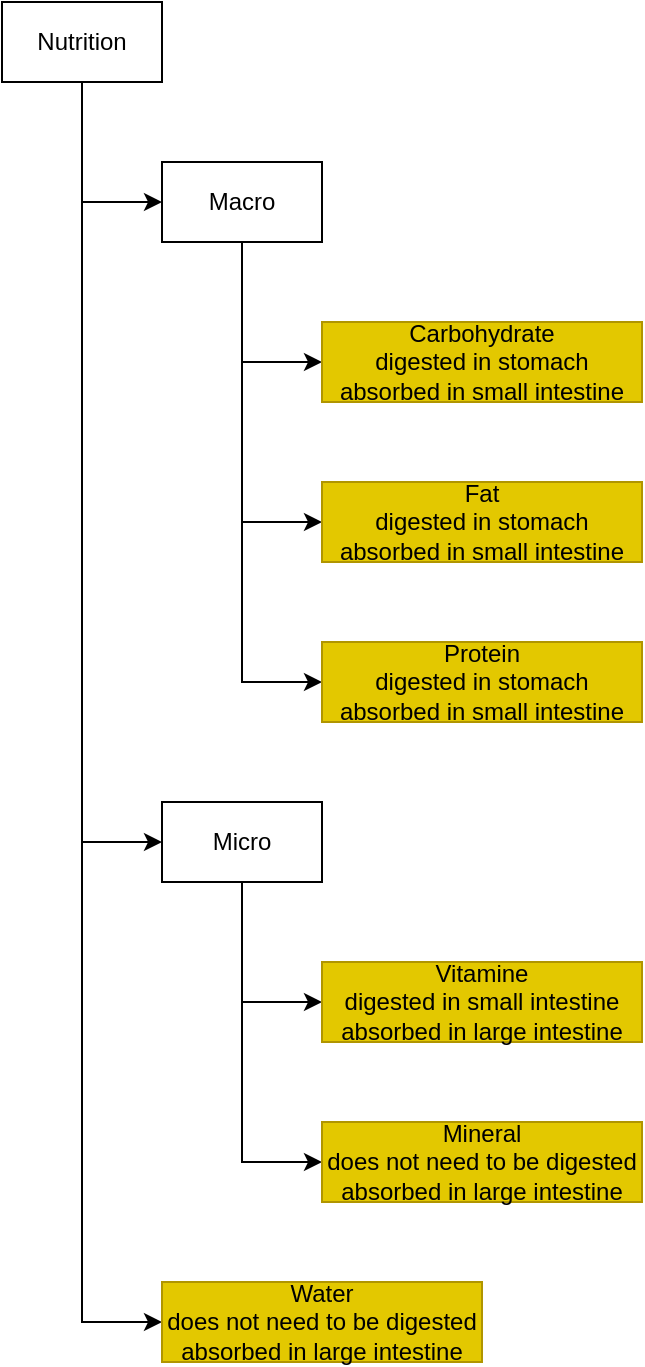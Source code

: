<mxfile>
    <diagram id="_4Qxscl8KxDFcGghqFVp" name="Nutritions">
        <mxGraphModel dx="660" dy="593" grid="1" gridSize="10" guides="1" tooltips="1" connect="1" arrows="1" fold="1" page="1" pageScale="1" pageWidth="850" pageHeight="1100" math="0" shadow="0">
            <root>
                <mxCell id="0"/>
                <mxCell id="1" parent="0"/>
                <mxCell id="xNlJhrpEdIG6aKXMhBtq-4" style="rounded=0;orthogonalLoop=1;jettySize=auto;html=1;edgeStyle=orthogonalEdgeStyle;" parent="1" source="xNlJhrpEdIG6aKXMhBtq-1" target="xNlJhrpEdIG6aKXMhBtq-2" edge="1">
                    <mxGeometry relative="1" as="geometry">
                        <Array as="points">
                            <mxPoint x="80" y="140"/>
                        </Array>
                    </mxGeometry>
                </mxCell>
                <mxCell id="xNlJhrpEdIG6aKXMhBtq-5" style="edgeStyle=orthogonalEdgeStyle;rounded=0;orthogonalLoop=1;jettySize=auto;html=1;" parent="1" source="xNlJhrpEdIG6aKXMhBtq-1" target="xNlJhrpEdIG6aKXMhBtq-3" edge="1">
                    <mxGeometry relative="1" as="geometry">
                        <Array as="points">
                            <mxPoint x="80" y="460"/>
                        </Array>
                    </mxGeometry>
                </mxCell>
                <mxCell id="xNlJhrpEdIG6aKXMhBtq-17" style="edgeStyle=orthogonalEdgeStyle;rounded=0;orthogonalLoop=1;jettySize=auto;html=1;" parent="1" source="xNlJhrpEdIG6aKXMhBtq-1" target="xNlJhrpEdIG6aKXMhBtq-16" edge="1">
                    <mxGeometry relative="1" as="geometry">
                        <mxPoint x="100" y="700" as="targetPoint"/>
                        <Array as="points">
                            <mxPoint x="80" y="700"/>
                        </Array>
                    </mxGeometry>
                </mxCell>
                <mxCell id="xNlJhrpEdIG6aKXMhBtq-1" value="Nutrition" style="rounded=0;whiteSpace=wrap;html=1;" parent="1" vertex="1">
                    <mxGeometry x="40" y="40" width="80" height="40" as="geometry"/>
                </mxCell>
                <mxCell id="xNlJhrpEdIG6aKXMhBtq-7" style="edgeStyle=orthogonalEdgeStyle;rounded=0;orthogonalLoop=1;jettySize=auto;html=1;" parent="1" source="xNlJhrpEdIG6aKXMhBtq-2" target="xNlJhrpEdIG6aKXMhBtq-6" edge="1">
                    <mxGeometry relative="1" as="geometry">
                        <Array as="points">
                            <mxPoint x="160" y="220"/>
                        </Array>
                    </mxGeometry>
                </mxCell>
                <mxCell id="xNlJhrpEdIG6aKXMhBtq-10" style="edgeStyle=orthogonalEdgeStyle;rounded=0;orthogonalLoop=1;jettySize=auto;html=1;" parent="1" source="xNlJhrpEdIG6aKXMhBtq-2" target="xNlJhrpEdIG6aKXMhBtq-8" edge="1">
                    <mxGeometry relative="1" as="geometry">
                        <Array as="points">
                            <mxPoint x="160" y="300"/>
                        </Array>
                    </mxGeometry>
                </mxCell>
                <mxCell id="xNlJhrpEdIG6aKXMhBtq-11" style="edgeStyle=orthogonalEdgeStyle;rounded=0;orthogonalLoop=1;jettySize=auto;html=1;" parent="1" source="xNlJhrpEdIG6aKXMhBtq-2" target="xNlJhrpEdIG6aKXMhBtq-9" edge="1">
                    <mxGeometry relative="1" as="geometry">
                        <Array as="points">
                            <mxPoint x="160" y="380"/>
                        </Array>
                    </mxGeometry>
                </mxCell>
                <mxCell id="xNlJhrpEdIG6aKXMhBtq-2" value="Macro" style="rounded=0;whiteSpace=wrap;html=1;" parent="1" vertex="1">
                    <mxGeometry x="120" y="120" width="80" height="40" as="geometry"/>
                </mxCell>
                <mxCell id="xNlJhrpEdIG6aKXMhBtq-14" style="edgeStyle=orthogonalEdgeStyle;rounded=0;orthogonalLoop=1;jettySize=auto;html=1;" parent="1" source="xNlJhrpEdIG6aKXMhBtq-3" target="xNlJhrpEdIG6aKXMhBtq-12" edge="1">
                    <mxGeometry relative="1" as="geometry">
                        <Array as="points">
                            <mxPoint x="160" y="540"/>
                        </Array>
                    </mxGeometry>
                </mxCell>
                <mxCell id="xNlJhrpEdIG6aKXMhBtq-15" style="edgeStyle=orthogonalEdgeStyle;rounded=0;orthogonalLoop=1;jettySize=auto;html=1;" parent="1" source="xNlJhrpEdIG6aKXMhBtq-3" target="xNlJhrpEdIG6aKXMhBtq-13" edge="1">
                    <mxGeometry relative="1" as="geometry">
                        <Array as="points">
                            <mxPoint x="160" y="620"/>
                        </Array>
                    </mxGeometry>
                </mxCell>
                <mxCell id="xNlJhrpEdIG6aKXMhBtq-3" value="Micro" style="rounded=0;whiteSpace=wrap;html=1;" parent="1" vertex="1">
                    <mxGeometry x="120" y="440" width="80" height="40" as="geometry"/>
                </mxCell>
                <mxCell id="xNlJhrpEdIG6aKXMhBtq-6" value="Carbohydrate&lt;br&gt;digested in stomach&lt;br&gt;absorbed in small intestine" style="rounded=0;whiteSpace=wrap;html=1;fillColor=#e3c800;fontColor=#000000;strokeColor=#B09500;" parent="1" vertex="1">
                    <mxGeometry x="200" y="200" width="160" height="40" as="geometry"/>
                </mxCell>
                <mxCell id="xNlJhrpEdIG6aKXMhBtq-8" value="Fat&lt;br&gt;digested in stomach&lt;br&gt;absorbed in small intestine" style="rounded=0;whiteSpace=wrap;html=1;fillColor=#e3c800;fontColor=#000000;strokeColor=#B09500;" parent="1" vertex="1">
                    <mxGeometry x="200" y="280" width="160" height="40" as="geometry"/>
                </mxCell>
                <mxCell id="xNlJhrpEdIG6aKXMhBtq-9" value="Protein&lt;br&gt;digested in stomach&lt;br&gt;absorbed in small intestine" style="rounded=0;whiteSpace=wrap;html=1;fillColor=#e3c800;fontColor=#000000;strokeColor=#B09500;" parent="1" vertex="1">
                    <mxGeometry x="200" y="360" width="160" height="40" as="geometry"/>
                </mxCell>
                <mxCell id="xNlJhrpEdIG6aKXMhBtq-12" value="Vitamine&lt;br&gt;digested in small intestine&lt;br&gt;absorbed in large intestine" style="rounded=0;whiteSpace=wrap;html=1;fillColor=#e3c800;fontColor=#000000;strokeColor=#B09500;" parent="1" vertex="1">
                    <mxGeometry x="200" y="520" width="160" height="40" as="geometry"/>
                </mxCell>
                <mxCell id="xNlJhrpEdIG6aKXMhBtq-13" value="Mineral&lt;br&gt;does not need to be digested&lt;br&gt;absorbed in large intestine" style="rounded=0;whiteSpace=wrap;html=1;fillColor=#e3c800;fontColor=#000000;strokeColor=#B09500;" parent="1" vertex="1">
                    <mxGeometry x="200" y="600" width="160" height="40" as="geometry"/>
                </mxCell>
                <mxCell id="xNlJhrpEdIG6aKXMhBtq-16" value="Water&lt;br&gt;does not need to be digested&lt;br&gt;absorbed in large intestine" style="rounded=0;whiteSpace=wrap;html=1;fillColor=#e3c800;fontColor=#000000;strokeColor=#B09500;" parent="1" vertex="1">
                    <mxGeometry x="120" y="680" width="160" height="40" as="geometry"/>
                </mxCell>
            </root>
        </mxGraphModel>
    </diagram>
    <diagram id="iyHQ-dwRMJEIXTPcaYET" name="Digesting">
        <mxGraphModel dx="660" dy="593" grid="1" gridSize="10" guides="1" tooltips="1" connect="1" arrows="1" fold="1" page="1" pageScale="1" pageWidth="850" pageHeight="1100" math="0" shadow="0">
            <root>
                <mxCell id="a6kmWVVtBok0m21uVS9C-0"/>
                <mxCell id="a6kmWVVtBok0m21uVS9C-1" parent="a6kmWVVtBok0m21uVS9C-0"/>
                <mxCell id="a6kmWVVtBok0m21uVS9C-5" value="" style="edgeStyle=none;html=1;" parent="a6kmWVVtBok0m21uVS9C-1" source="a6kmWVVtBok0m21uVS9C-2" target="a6kmWVVtBok0m21uVS9C-4" edge="1">
                    <mxGeometry relative="1" as="geometry"/>
                </mxCell>
                <mxCell id="a6kmWVVtBok0m21uVS9C-2" value="Food" style="shape=hexagon;perimeter=hexagonPerimeter2;whiteSpace=wrap;html=1;fixedSize=1;" parent="a6kmWVVtBok0m21uVS9C-1" vertex="1">
                    <mxGeometry x="160" y="50" width="120" height="80" as="geometry"/>
                </mxCell>
                <mxCell id="a6kmWVVtBok0m21uVS9C-7" value="" style="edgeStyle=none;html=1;" parent="a6kmWVVtBok0m21uVS9C-1" source="a6kmWVVtBok0m21uVS9C-4" target="a6kmWVVtBok0m21uVS9C-6" edge="1">
                    <mxGeometry relative="1" as="geometry"/>
                </mxCell>
                <mxCell id="a6kmWVVtBok0m21uVS9C-4" value="Stomach" style="whiteSpace=wrap;html=1;" parent="a6kmWVVtBok0m21uVS9C-1" vertex="1">
                    <mxGeometry x="160" y="200" width="120" height="40" as="geometry"/>
                </mxCell>
                <mxCell id="a6kmWVVtBok0m21uVS9C-9" value="" style="edgeStyle=none;html=1;" parent="a6kmWVVtBok0m21uVS9C-1" source="a6kmWVVtBok0m21uVS9C-6" target="a6kmWVVtBok0m21uVS9C-8" edge="1">
                    <mxGeometry relative="1" as="geometry">
                        <mxPoint x="220" y="440" as="sourcePoint"/>
                        <mxPoint x="220" y="480" as="targetPoint"/>
                    </mxGeometry>
                </mxCell>
                <mxCell id="a6kmWVVtBok0m21uVS9C-6" value="Small Intestine" style="whiteSpace=wrap;html=1;" parent="a6kmWVVtBok0m21uVS9C-1" vertex="1">
                    <mxGeometry x="160" y="320" width="120" height="40" as="geometry"/>
                </mxCell>
                <mxCell id="a6kmWVVtBok0m21uVS9C-11" value="" style="edgeStyle=none;html=1;" parent="a6kmWVVtBok0m21uVS9C-1" source="a6kmWVVtBok0m21uVS9C-8" target="a6kmWVVtBok0m21uVS9C-10" edge="1">
                    <mxGeometry relative="1" as="geometry">
                        <mxPoint x="220" y="520" as="sourcePoint"/>
                    </mxGeometry>
                </mxCell>
                <mxCell id="a6kmWVVtBok0m21uVS9C-8" value="Large Intestine" style="whiteSpace=wrap;html=1;" parent="a6kmWVVtBok0m21uVS9C-1" vertex="1">
                    <mxGeometry x="160" y="440" width="120" height="40" as="geometry"/>
                </mxCell>
                <mxCell id="a6kmWVVtBok0m21uVS9C-10" value="Rectum" style="whiteSpace=wrap;html=1;" parent="a6kmWVVtBok0m21uVS9C-1" vertex="1">
                    <mxGeometry x="160" y="560" width="120" height="40" as="geometry"/>
                </mxCell>
                <mxCell id="a6kmWVVtBok0m21uVS9C-15" style="edgeStyle=none;html=1;" parent="a6kmWVVtBok0m21uVS9C-1" source="a6kmWVVtBok0m21uVS9C-14" target="a6kmWVVtBok0m21uVS9C-4" edge="1">
                    <mxGeometry relative="1" as="geometry"/>
                </mxCell>
                <mxCell id="a6kmWVVtBok0m21uVS9C-14" value="Digests Food Into Nutritions" style="shape=note;whiteSpace=wrap;html=1;backgroundOutline=1;darkOpacity=0.05;align=left;" parent="a6kmWVVtBok0m21uVS9C-1" vertex="1">
                    <mxGeometry x="360" y="180" width="160" height="80" as="geometry"/>
                </mxCell>
                <mxCell id="a6kmWVVtBok0m21uVS9C-19" style="edgeStyle=none;html=1;" parent="a6kmWVVtBok0m21uVS9C-1" source="a6kmWVVtBok0m21uVS9C-16" target="a6kmWVVtBok0m21uVS9C-6" edge="1">
                    <mxGeometry relative="1" as="geometry"/>
                </mxCell>
                <mxCell id="a6kmWVVtBok0m21uVS9C-16" value="Absorbs:&lt;br&gt;* carbohydrates (partially)&lt;br&gt;* fat (most)&lt;br&gt;* protein (most)&lt;br&gt;* vitamin (most)&lt;br&gt;* mineral (most)&lt;br&gt;* water (partially)" style="shape=note;whiteSpace=wrap;html=1;backgroundOutline=1;darkOpacity=0.05;align=left;" parent="a6kmWVVtBok0m21uVS9C-1" vertex="1">
                    <mxGeometry x="360" y="280" width="160" height="120" as="geometry"/>
                </mxCell>
                <mxCell id="a6kmWVVtBok0m21uVS9C-20" style="edgeStyle=none;html=1;" parent="a6kmWVVtBok0m21uVS9C-1" source="a6kmWVVtBok0m21uVS9C-17" target="a6kmWVVtBok0m21uVS9C-8" edge="1">
                    <mxGeometry relative="1" as="geometry"/>
                </mxCell>
                <mxCell id="a6kmWVVtBok0m21uVS9C-17" value="Absorbs remaining nutritions and all water" style="shape=note;whiteSpace=wrap;html=1;backgroundOutline=1;darkOpacity=0.05;align=left;" parent="a6kmWVVtBok0m21uVS9C-1" vertex="1">
                    <mxGeometry x="360" y="420" width="160" height="80" as="geometry"/>
                </mxCell>
                <mxCell id="a6kmWVVtBok0m21uVS9C-21" style="edgeStyle=none;html=1;" parent="a6kmWVVtBok0m21uVS9C-1" source="a6kmWVVtBok0m21uVS9C-18" target="a6kmWVVtBok0m21uVS9C-10" edge="1">
                    <mxGeometry relative="1" as="geometry"/>
                </mxCell>
                <mxCell id="a6kmWVVtBok0m21uVS9C-18" value="collects waste ready for disposal" style="shape=note;whiteSpace=wrap;html=1;backgroundOutline=1;darkOpacity=0.05;align=left;" parent="a6kmWVVtBok0m21uVS9C-1" vertex="1">
                    <mxGeometry x="360" y="540" width="160" height="80" as="geometry"/>
                </mxCell>
            </root>
        </mxGraphModel>
    </diagram>
    <diagram id="XHhh8cZ63wbK2QSTzd7u" name="Nutrition Distribution">
        <mxGraphModel dx="660" dy="593" grid="1" gridSize="10" guides="1" tooltips="1" connect="1" arrows="1" fold="1" page="1" pageScale="1" pageWidth="850" pageHeight="1100" math="0" shadow="0">
            <root>
                <mxCell id="GVXA5sLUDpfmoQ_hbjsg-0"/>
                <mxCell id="GVXA5sLUDpfmoQ_hbjsg-1" parent="GVXA5sLUDpfmoQ_hbjsg-0"/>
                <mxCell id="GVXA5sLUDpfmoQ_hbjsg-4" value="nutritions" style="edgeStyle=orthogonalEdgeStyle;html=1;" parent="GVXA5sLUDpfmoQ_hbjsg-1" source="GVXA5sLUDpfmoQ_hbjsg-2" target="GVXA5sLUDpfmoQ_hbjsg-3" edge="1">
                    <mxGeometry relative="1" as="geometry">
                        <Array as="points">
                            <mxPoint x="270" y="170"/>
                            <mxPoint x="270" y="170"/>
                        </Array>
                    </mxGeometry>
                </mxCell>
                <mxCell id="GVXA5sLUDpfmoQ_hbjsg-2" value="intestines" style="rounded=0;whiteSpace=wrap;html=1;fillColor=#e51400;strokeColor=#B20000;fontColor=#ffffff;" parent="GVXA5sLUDpfmoQ_hbjsg-1" vertex="1">
                    <mxGeometry x="120" y="160" width="80" height="40" as="geometry"/>
                </mxCell>
                <mxCell id="GVXA5sLUDpfmoQ_hbjsg-6" value="nutritions" style="edgeStyle=orthogonalEdgeStyle;html=1;" parent="GVXA5sLUDpfmoQ_hbjsg-1" source="GVXA5sLUDpfmoQ_hbjsg-3" target="GVXA5sLUDpfmoQ_hbjsg-5" edge="1">
                    <mxGeometry relative="1" as="geometry">
                        <Array as="points">
                            <mxPoint x="390" y="170"/>
                            <mxPoint x="390" y="170"/>
                        </Array>
                    </mxGeometry>
                </mxCell>
                <mxCell id="GVXA5sLUDpfmoQ_hbjsg-9" value="nutritions" style="edgeStyle=orthogonalEdgeStyle;html=1;" parent="GVXA5sLUDpfmoQ_hbjsg-1" source="GVXA5sLUDpfmoQ_hbjsg-3" target="GVXA5sLUDpfmoQ_hbjsg-8" edge="1">
                    <mxGeometry x="0.286" relative="1" as="geometry">
                        <Array as="points">
                            <mxPoint x="350" y="250"/>
                        </Array>
                        <mxPoint as="offset"/>
                    </mxGeometry>
                </mxCell>
                <mxCell id="GVXA5sLUDpfmoQ_hbjsg-16" value="glycogen and fat" style="edgeStyle=orthogonalEdgeStyle;html=1;" parent="GVXA5sLUDpfmoQ_hbjsg-1" source="GVXA5sLUDpfmoQ_hbjsg-3" target="GVXA5sLUDpfmoQ_hbjsg-15" edge="1">
                    <mxGeometry x="0.143" relative="1" as="geometry">
                        <Array as="points">
                            <mxPoint x="290" y="250"/>
                        </Array>
                        <mxPoint as="offset"/>
                    </mxGeometry>
                </mxCell>
                <mxCell id="GVXA5sLUDpfmoQ_hbjsg-18" value="glycogen" style="edgeStyle=orthogonalEdgeStyle;html=1;" parent="GVXA5sLUDpfmoQ_hbjsg-1" source="GVXA5sLUDpfmoQ_hbjsg-3" target="GVXA5sLUDpfmoQ_hbjsg-2" edge="1">
                    <mxGeometry relative="1" as="geometry">
                        <Array as="points">
                            <mxPoint x="240" y="190"/>
                            <mxPoint x="240" y="190"/>
                        </Array>
                    </mxGeometry>
                </mxCell>
                <mxCell id="GVXA5sLUDpfmoQ_hbjsg-3" value="blood" style="rounded=0;whiteSpace=wrap;html=1;" parent="GVXA5sLUDpfmoQ_hbjsg-1" vertex="1">
                    <mxGeometry x="280" y="160" width="80" height="40" as="geometry"/>
                </mxCell>
                <mxCell id="GVXA5sLUDpfmoQ_hbjsg-7" value="nutritions" style="edgeStyle=orthogonalEdgeStyle;html=1;" parent="GVXA5sLUDpfmoQ_hbjsg-1" source="GVXA5sLUDpfmoQ_hbjsg-5" target="GVXA5sLUDpfmoQ_hbjsg-3" edge="1">
                    <mxGeometry relative="1" as="geometry">
                        <Array as="points">
                            <mxPoint x="400" y="190"/>
                            <mxPoint x="400" y="190"/>
                        </Array>
                    </mxGeometry>
                </mxCell>
                <mxCell id="GVXA5sLUDpfmoQ_hbjsg-5" value="Liver" style="rounded=0;whiteSpace=wrap;html=1;" parent="GVXA5sLUDpfmoQ_hbjsg-1" vertex="1">
                    <mxGeometry x="440" y="160" width="80" height="40" as="geometry"/>
                </mxCell>
                <mxCell id="GVXA5sLUDpfmoQ_hbjsg-10" value="nutritions" style="edgeStyle=orthogonalEdgeStyle;html=1;" parent="GVXA5sLUDpfmoQ_hbjsg-1" source="GVXA5sLUDpfmoQ_hbjsg-8" target="GVXA5sLUDpfmoQ_hbjsg-3" edge="1">
                    <mxGeometry x="-0.445" relative="1" as="geometry">
                        <Array as="points">
                            <mxPoint x="330" y="270"/>
                        </Array>
                        <mxPoint as="offset"/>
                    </mxGeometry>
                </mxCell>
                <mxCell id="GVXA5sLUDpfmoQ_hbjsg-12" value="water/toxics" style="edgeStyle=orthogonalEdgeStyle;html=1;" parent="GVXA5sLUDpfmoQ_hbjsg-1" source="GVXA5sLUDpfmoQ_hbjsg-8" target="GVXA5sLUDpfmoQ_hbjsg-11" edge="1">
                    <mxGeometry relative="1" as="geometry">
                        <Array as="points">
                            <mxPoint x="560" y="250"/>
                            <mxPoint x="560" y="250"/>
                        </Array>
                    </mxGeometry>
                </mxCell>
                <mxCell id="GVXA5sLUDpfmoQ_hbjsg-28" style="edgeStyle=orthogonalEdgeStyle;html=1;" parent="GVXA5sLUDpfmoQ_hbjsg-1" source="GVXA5sLUDpfmoQ_hbjsg-27" target="GVXA5sLUDpfmoQ_hbjsg-8" edge="1">
                    <mxGeometry relative="1" as="geometry">
                        <mxPoint x="450" y="300" as="targetPoint"/>
                    </mxGeometry>
                </mxCell>
                <mxCell id="GVXA5sLUDpfmoQ_hbjsg-8" value="Kidney" style="rounded=0;whiteSpace=wrap;html=1;" parent="GVXA5sLUDpfmoQ_hbjsg-1" vertex="1">
                    <mxGeometry x="440" y="240" width="80" height="40" as="geometry"/>
                </mxCell>
                <mxCell id="GVXA5sLUDpfmoQ_hbjsg-13" value="water" style="edgeStyle=orthogonalEdgeStyle;html=1;" parent="GVXA5sLUDpfmoQ_hbjsg-1" source="GVXA5sLUDpfmoQ_hbjsg-11" target="GVXA5sLUDpfmoQ_hbjsg-8" edge="1">
                    <mxGeometry relative="1" as="geometry">
                        <Array as="points">
                            <mxPoint x="560" y="270"/>
                            <mxPoint x="560" y="270"/>
                        </Array>
                    </mxGeometry>
                </mxCell>
                <mxCell id="GVXA5sLUDpfmoQ_hbjsg-11" value="Bladder" style="rounded=0;whiteSpace=wrap;html=1;" parent="GVXA5sLUDpfmoQ_hbjsg-1" vertex="1">
                    <mxGeometry x="600" y="240" width="80" height="40" as="geometry"/>
                </mxCell>
                <mxCell id="GVXA5sLUDpfmoQ_hbjsg-22" value="fat" style="edgeStyle=orthogonalEdgeStyle;html=1;" parent="GVXA5sLUDpfmoQ_hbjsg-1" source="GVXA5sLUDpfmoQ_hbjsg-15" target="GVXA5sLUDpfmoQ_hbjsg-3" edge="1">
                    <mxGeometry x="-0.333" relative="1" as="geometry">
                        <Array as="points">
                            <mxPoint x="310" y="270"/>
                        </Array>
                        <mxPoint as="offset"/>
                    </mxGeometry>
                </mxCell>
                <mxCell id="GVXA5sLUDpfmoQ_hbjsg-15" value="Body Parts" style="rounded=0;whiteSpace=wrap;html=1;" parent="GVXA5sLUDpfmoQ_hbjsg-1" vertex="1">
                    <mxGeometry x="120" y="240" width="80" height="40" as="geometry"/>
                </mxCell>
                <mxCell id="GVXA5sLUDpfmoQ_hbjsg-21" style="edgeStyle=orthogonalEdgeStyle;html=1;" parent="GVXA5sLUDpfmoQ_hbjsg-1" source="GVXA5sLUDpfmoQ_hbjsg-20" target="GVXA5sLUDpfmoQ_hbjsg-5" edge="1">
                    <mxGeometry relative="1" as="geometry"/>
                </mxCell>
                <mxCell id="GVXA5sLUDpfmoQ_hbjsg-20" value="stores some nutritions and processes stuff" style="shape=note;whiteSpace=wrap;html=1;backgroundOutline=1;darkOpacity=0.05;" parent="GVXA5sLUDpfmoQ_hbjsg-1" vertex="1">
                    <mxGeometry x="420" y="40" width="120" height="80" as="geometry"/>
                </mxCell>
                <mxCell id="GVXA5sLUDpfmoQ_hbjsg-24" style="edgeStyle=orthogonalEdgeStyle;html=1;" parent="GVXA5sLUDpfmoQ_hbjsg-1" source="GVXA5sLUDpfmoQ_hbjsg-23" target="GVXA5sLUDpfmoQ_hbjsg-15" edge="1">
                    <mxGeometry relative="1" as="geometry"/>
                </mxCell>
                <mxCell id="GVXA5sLUDpfmoQ_hbjsg-23" value="do mechanical work and stores fat" style="shape=note;whiteSpace=wrap;html=1;backgroundOutline=1;darkOpacity=0.05;" parent="GVXA5sLUDpfmoQ_hbjsg-1" vertex="1">
                    <mxGeometry x="100" y="320" width="120" height="80" as="geometry"/>
                </mxCell>
                <mxCell id="GVXA5sLUDpfmoQ_hbjsg-26" style="edgeStyle=orthogonalEdgeStyle;html=1;" parent="GVXA5sLUDpfmoQ_hbjsg-1" source="GVXA5sLUDpfmoQ_hbjsg-25" target="GVXA5sLUDpfmoQ_hbjsg-3" edge="1">
                    <mxGeometry relative="1" as="geometry"/>
                </mxCell>
                <mxCell id="GVXA5sLUDpfmoQ_hbjsg-25" value="transports nutritions between organs" style="shape=note;whiteSpace=wrap;html=1;backgroundOutline=1;darkOpacity=0.05;" parent="GVXA5sLUDpfmoQ_hbjsg-1" vertex="1">
                    <mxGeometry x="260" y="40" width="120" height="80" as="geometry"/>
                </mxCell>
                <mxCell id="GVXA5sLUDpfmoQ_hbjsg-27" value="stores some nutritions and disposes toxics and water" style="shape=note;whiteSpace=wrap;html=1;backgroundOutline=1;darkOpacity=0.05;" parent="GVXA5sLUDpfmoQ_hbjsg-1" vertex="1">
                    <mxGeometry x="420" y="320" width="120" height="80" as="geometry"/>
                </mxCell>
                <mxCell id="GVXA5sLUDpfmoQ_hbjsg-30" style="edgeStyle=orthogonalEdgeStyle;html=1;" parent="GVXA5sLUDpfmoQ_hbjsg-1" source="GVXA5sLUDpfmoQ_hbjsg-29" target="GVXA5sLUDpfmoQ_hbjsg-11" edge="1">
                    <mxGeometry relative="1" as="geometry"/>
                </mxCell>
                <mxCell id="GVXA5sLUDpfmoQ_hbjsg-29" value="stores ready to dispose water and toxics&amp;nbsp;" style="shape=note;whiteSpace=wrap;html=1;backgroundOutline=1;darkOpacity=0.05;" parent="GVXA5sLUDpfmoQ_hbjsg-1" vertex="1">
                    <mxGeometry x="580" y="320" width="120" height="80" as="geometry"/>
                </mxCell>
                <mxCell id="95valNIgKvRqxH28wzGn-1" style="edgeStyle=none;html=1;" parent="GVXA5sLUDpfmoQ_hbjsg-1" source="MIwYS_NpD0uXDGxfr4ZM-0" target="GVXA5sLUDpfmoQ_hbjsg-2" edge="1">
                    <mxGeometry relative="1" as="geometry"/>
                </mxCell>
                <mxCell id="MIwYS_NpD0uXDGxfr4ZM-0" value="absorbs nutritions from food" style="shape=note;whiteSpace=wrap;html=1;backgroundOutline=1;darkOpacity=0.05;" parent="GVXA5sLUDpfmoQ_hbjsg-1" vertex="1">
                    <mxGeometry x="100" y="40" width="120" height="80" as="geometry"/>
                </mxCell>
            </root>
        </mxGraphModel>
    </diagram>
</mxfile>